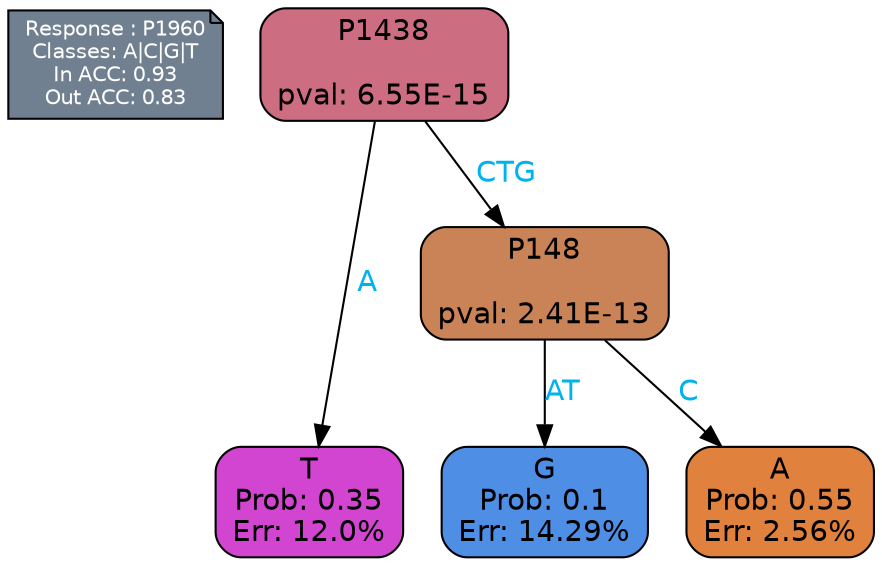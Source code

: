 digraph Tree {
node [shape=box, style="filled, rounded", color="black", fontname=helvetica] ;
graph [ranksep=equally, splines=polylines, bgcolor=transparent, dpi=600] ;
edge [fontname=helvetica] ;
LEGEND [label="Response : P1960
Classes: A|C|G|T
In ACC: 0.93
Out ACC: 0.83
",shape=note,align=left,style=filled,fillcolor="slategray",fontcolor="white",fontsize=10];1 [label="P1438

pval: 6.55E-15", fillcolor="#cd6d81"] ;
2 [label="T
Prob: 0.35
Err: 12.0%", fillcolor="#d245d0"] ;
3 [label="P148

pval: 2.41E-13", fillcolor="#ca8356"] ;
4 [label="G
Prob: 0.1
Err: 14.29%", fillcolor="#4f8ee5"] ;
5 [label="A
Prob: 0.55
Err: 2.56%", fillcolor="#e0813d"] ;
1 -> 2 [label="A",fontcolor=deepskyblue2] ;
1 -> 3 [label="CTG",fontcolor=deepskyblue2] ;
3 -> 4 [label="AT",fontcolor=deepskyblue2] ;
3 -> 5 [label="C",fontcolor=deepskyblue2] ;
{rank = same; 2;4;5;}{rank = same; LEGEND;1;}}